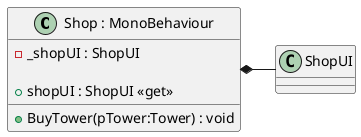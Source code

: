 @startuml
class "Shop : MonoBehaviour" as Shop {
    - _shopUI : ShopUI
    
    + shopUI : ShopUI <<get>>
    + BuyTower(pTower:Tower) : void
}
Shop *- ShopUI
@enduml
